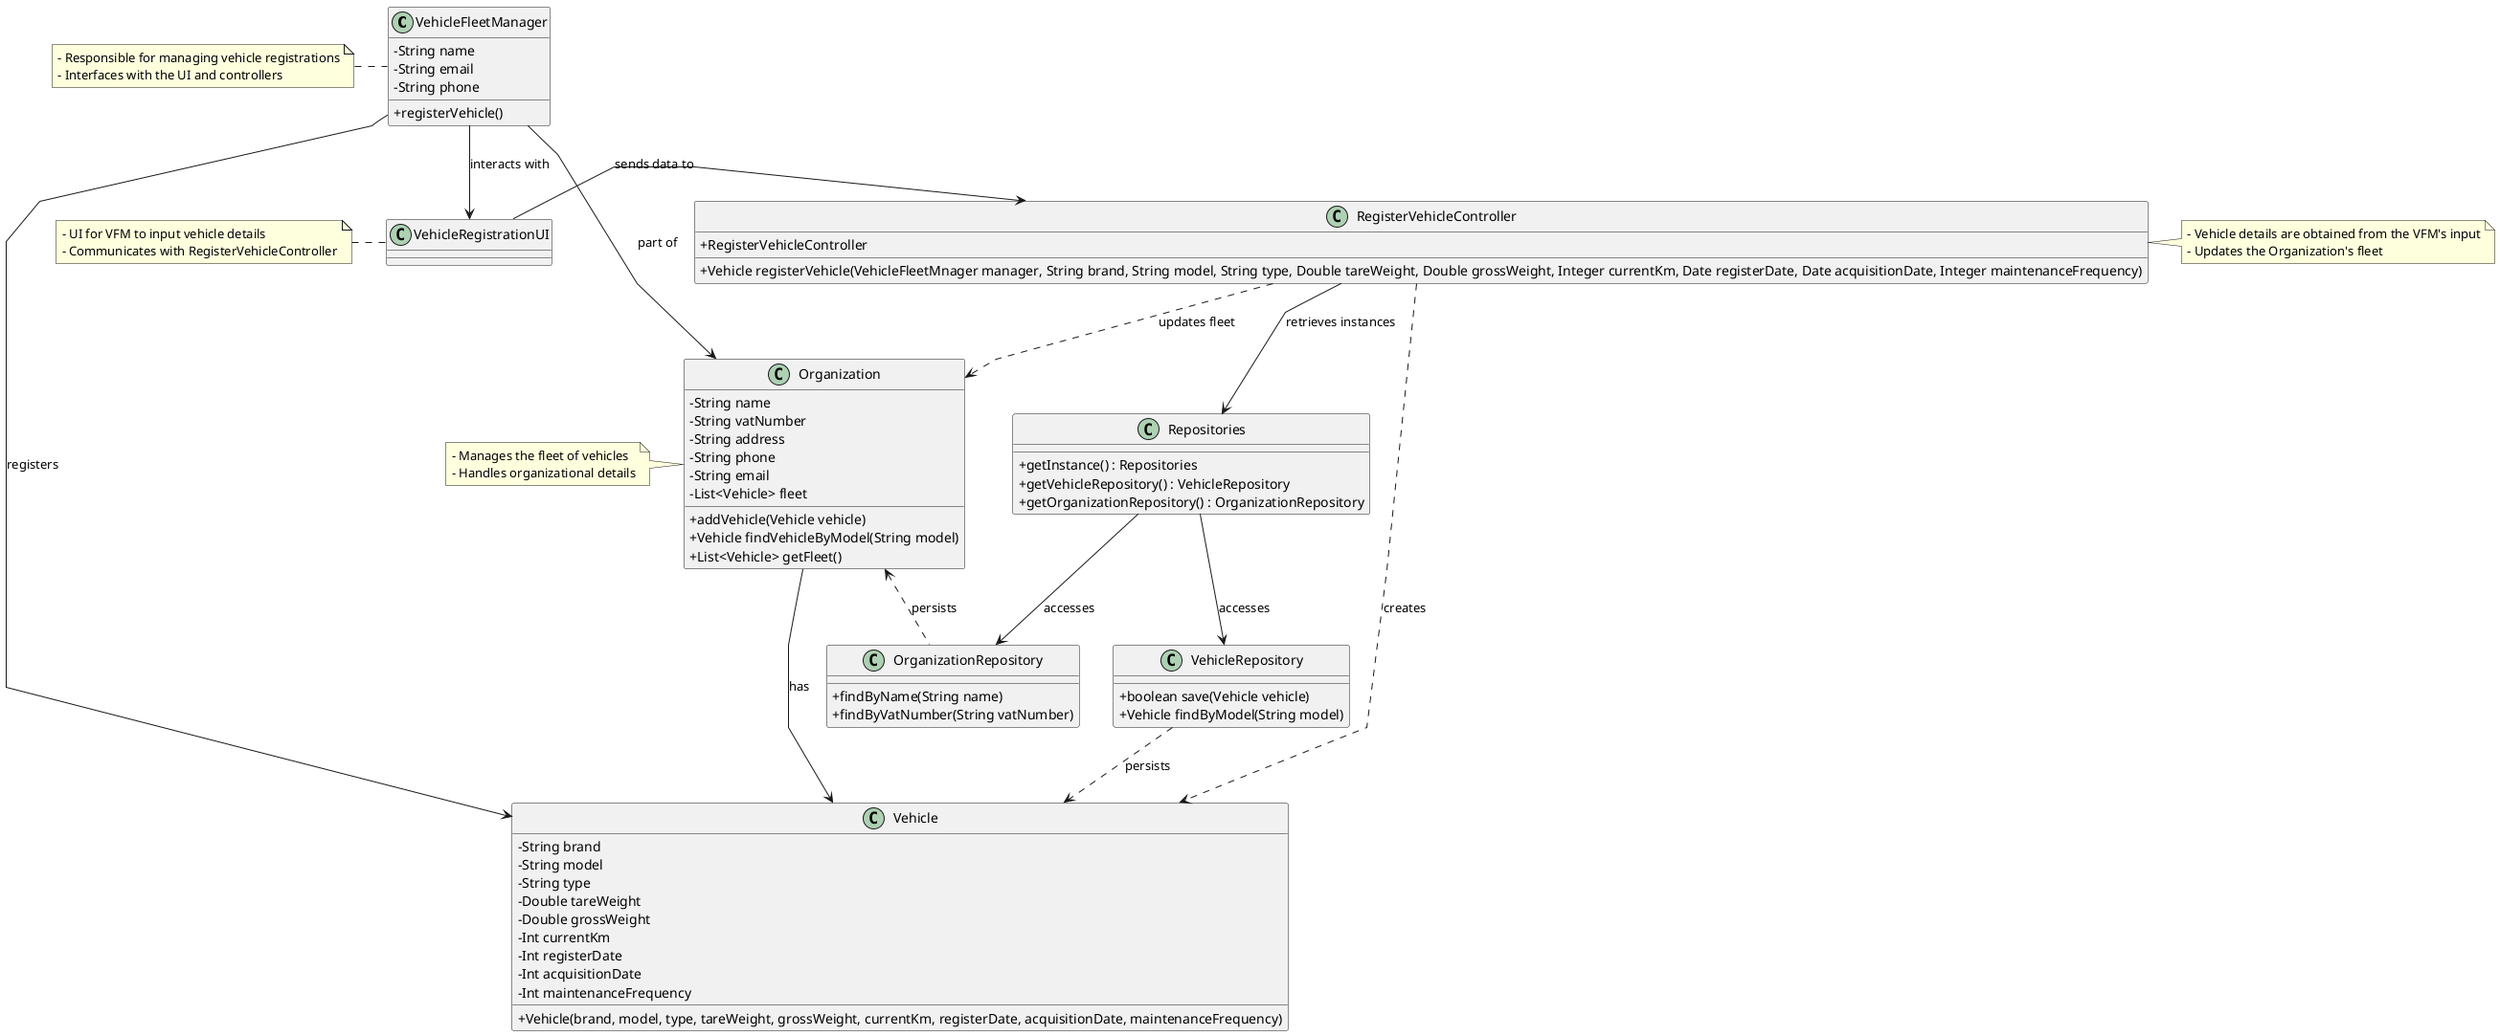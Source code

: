 
@startuml
'skinparam monochrome true
skinparam packageStyle rectangle
skinparam shadowing false
skinparam linetype polyline
skinparam classAttributeIconSize 0

class VehicleFleetManager {
  - String name
  - String email
  - String phone
  + registerVehicle()
}

class Vehicle {
  - String brand
  - String model
  - String type
  - Double tareWeight
  - Double grossWeight
  - Int currentKm
  - Int registerDate
  - Int acquisitionDate
  - Int maintenanceFrequency
  + Vehicle(brand, model, type, tareWeight, grossWeight, currentKm, registerDate, acquisitionDate, maintenanceFrequency)
}

class VehicleRepository {
  + boolean save(Vehicle vehicle)
  + Vehicle findByModel(String model)
}

class Organization {
  - String name
  - String vatNumber
  - String address
  - String phone
  - String email
  - List<Vehicle> fleet
  + addVehicle(Vehicle vehicle)
  + Vehicle findVehicleByModel(String model)
  + List<Vehicle> getFleet()
}

class OrganizationRepository {
  + findByName(String name)
  + findByVatNumber(String vatNumber)
}

class Repositories {
  + getInstance() : Repositories
  + getVehicleRepository() : VehicleRepository
  + getOrganizationRepository() : OrganizationRepository
}

class RegisterVehicleController {
  + RegisterVehicleController
  + Vehicle registerVehicle(VehicleFleetMnager manager, String brand, String model, String type, Double tareWeight, Double grossWeight, Integer currentKm, Date registerDate, Date acquisitionDate, Integer maintenanceFrequency)
}

class VehicleRegistrationUI {

}

note right of RegisterVehicleController
  - Vehicle details are obtained from the VFM's input
  - Updates the Organization's fleet
end note

note left of VehicleRegistrationUI
  - UI for VFM to input vehicle details
  - Communicates with RegisterVehicleController
end note

note left of Organization
  - Manages the fleet of vehicles
  - Handles organizational details
end note

note left of VehicleFleetManager
  - Responsible for managing vehicle registrations
  - Interfaces with the UI and controllers
end note

VehicleFleetManager -down-> VehicleRegistrationUI : interacts with
VehicleRegistrationUI -right-> RegisterVehicleController : sends data to
RegisterVehicleController -down-> Repositories : retrieves instances
Repositories -down-> VehicleRepository : accesses
Repositories -down-> OrganizationRepository : accesses
Organization -right-> Vehicle : has
OrganizationRepository .left.> Organization : persists

VehicleFleetManager -down-> Organization : part of
VehicleFleetManager -down-> Vehicle : registers

VehicleRepository ..> Vehicle : persists
RegisterVehicleController ..> Vehicle : creates
RegisterVehicleController ..> Organization : updates fleet

@enduml

